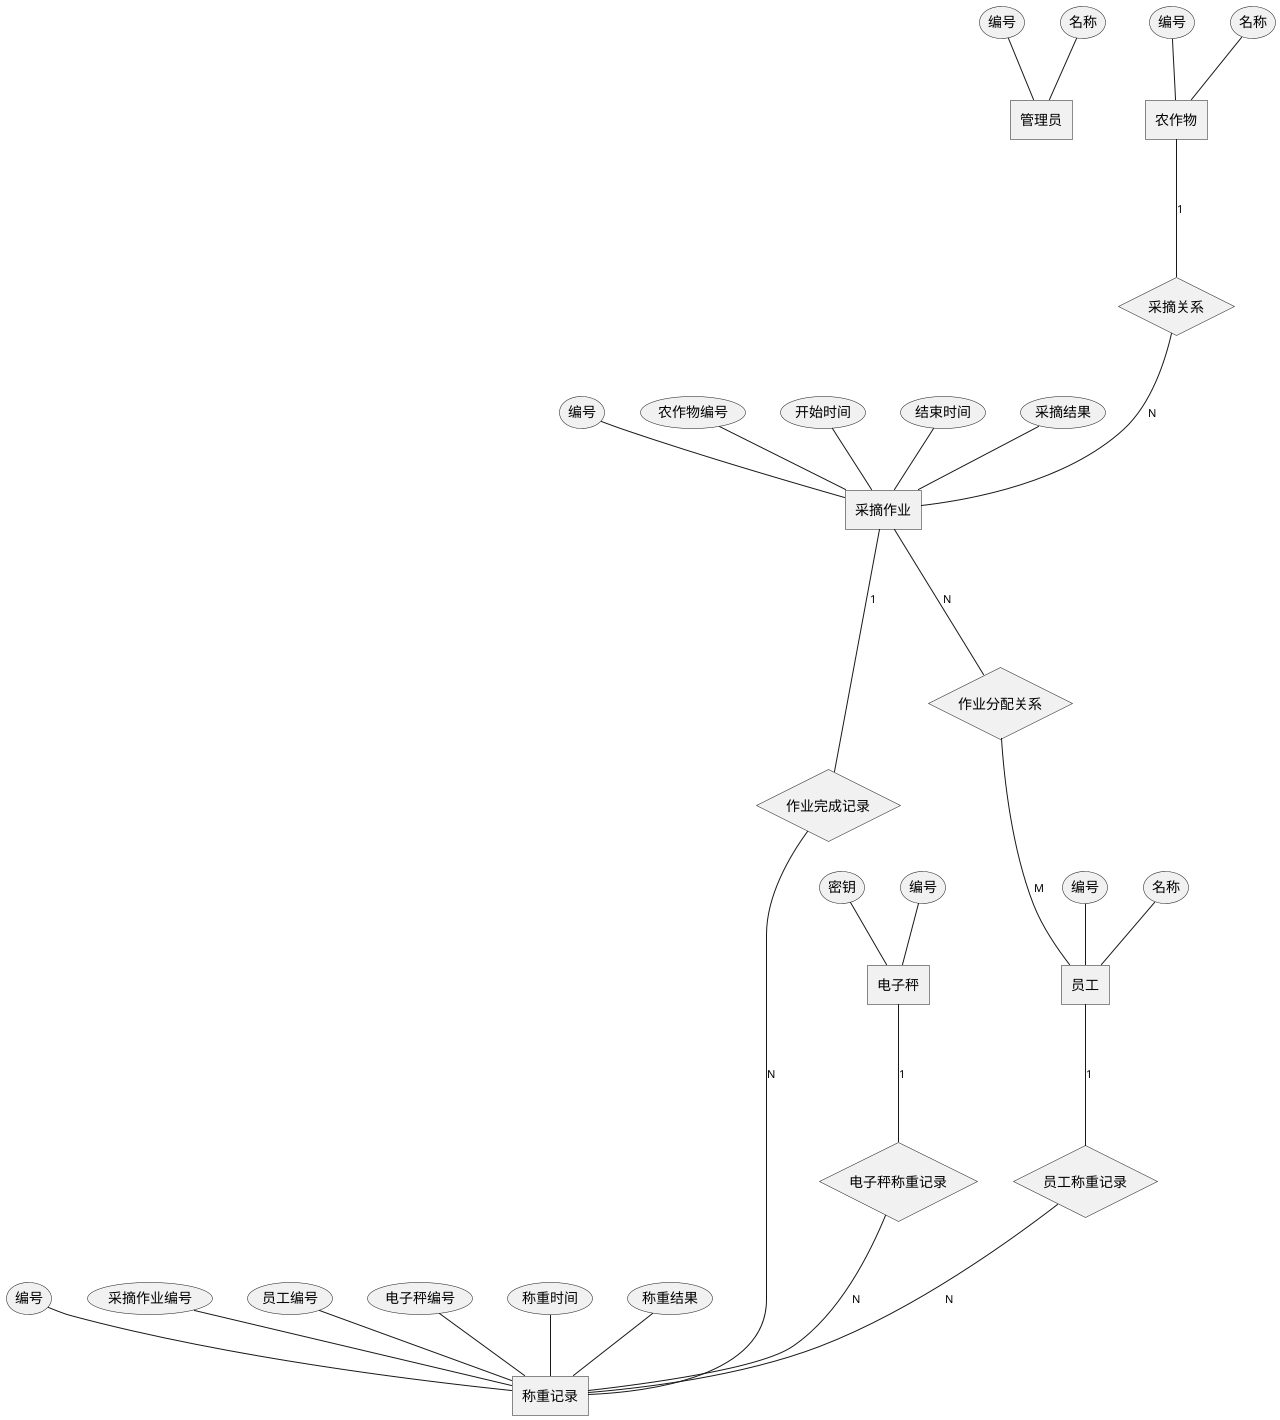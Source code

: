 @startchen 数据库设计-ER
' left to right direction
entity "管理员" as admin {
    编号
    名称
}
entity "员工" as employee {
    编号
    名称
}
entity "农作物" as produce {
    编号
    名称
}
entity "电子秤" as scale {
    编号
    密钥
}
entity "采摘作业" as work {
    编号
    农作物编号
    开始时间
    结束时间
    采摘结果
}
entity "称重记录" as record {
    编号
    采摘作业编号
    员工编号
    电子秤编号
    称重时间
    称重结果
}
relationship "采摘关系" as r0 {
}
r0 -N- work
produce -1- r0
relationship "作业分配关系" as r3 {
}
r3 -M- employee
work -N- r3
relationship "员工称重记录" as r2 {
}
r2 -N- record
employee -1- r2
relationship "作业完成记录" as r4 {
}
r4 -N- record
work -1- r4
relationship "电子秤称重记录" as r5 {
}
r5 -N- record
scale -1- r5
@endchen

